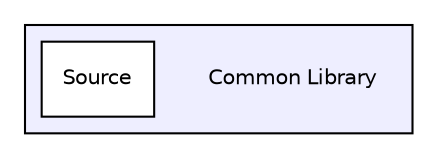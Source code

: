 digraph "Common Library" {
  bgcolor=transparent;
  compound=true
  node [ fontsize="10", fontname="Helvetica"];
  edge [ labelfontsize="10", labelfontname="Helvetica"];
  subgraph clusterdir_8cc774efae0a7079271de87a6a76e5ae {
    graph [ bgcolor="#eeeeff", pencolor="black", label="" URL="dir_8cc774efae0a7079271de87a6a76e5ae.html"];
    dir_8cc774efae0a7079271de87a6a76e5ae [shape=plaintext label="Common Library"];
    dir_9bb658719b115715e205bd58aba47333 [shape=box label="Source" color="black" fillcolor="white" style="filled" URL="dir_9bb658719b115715e205bd58aba47333.html"];
  }
}
